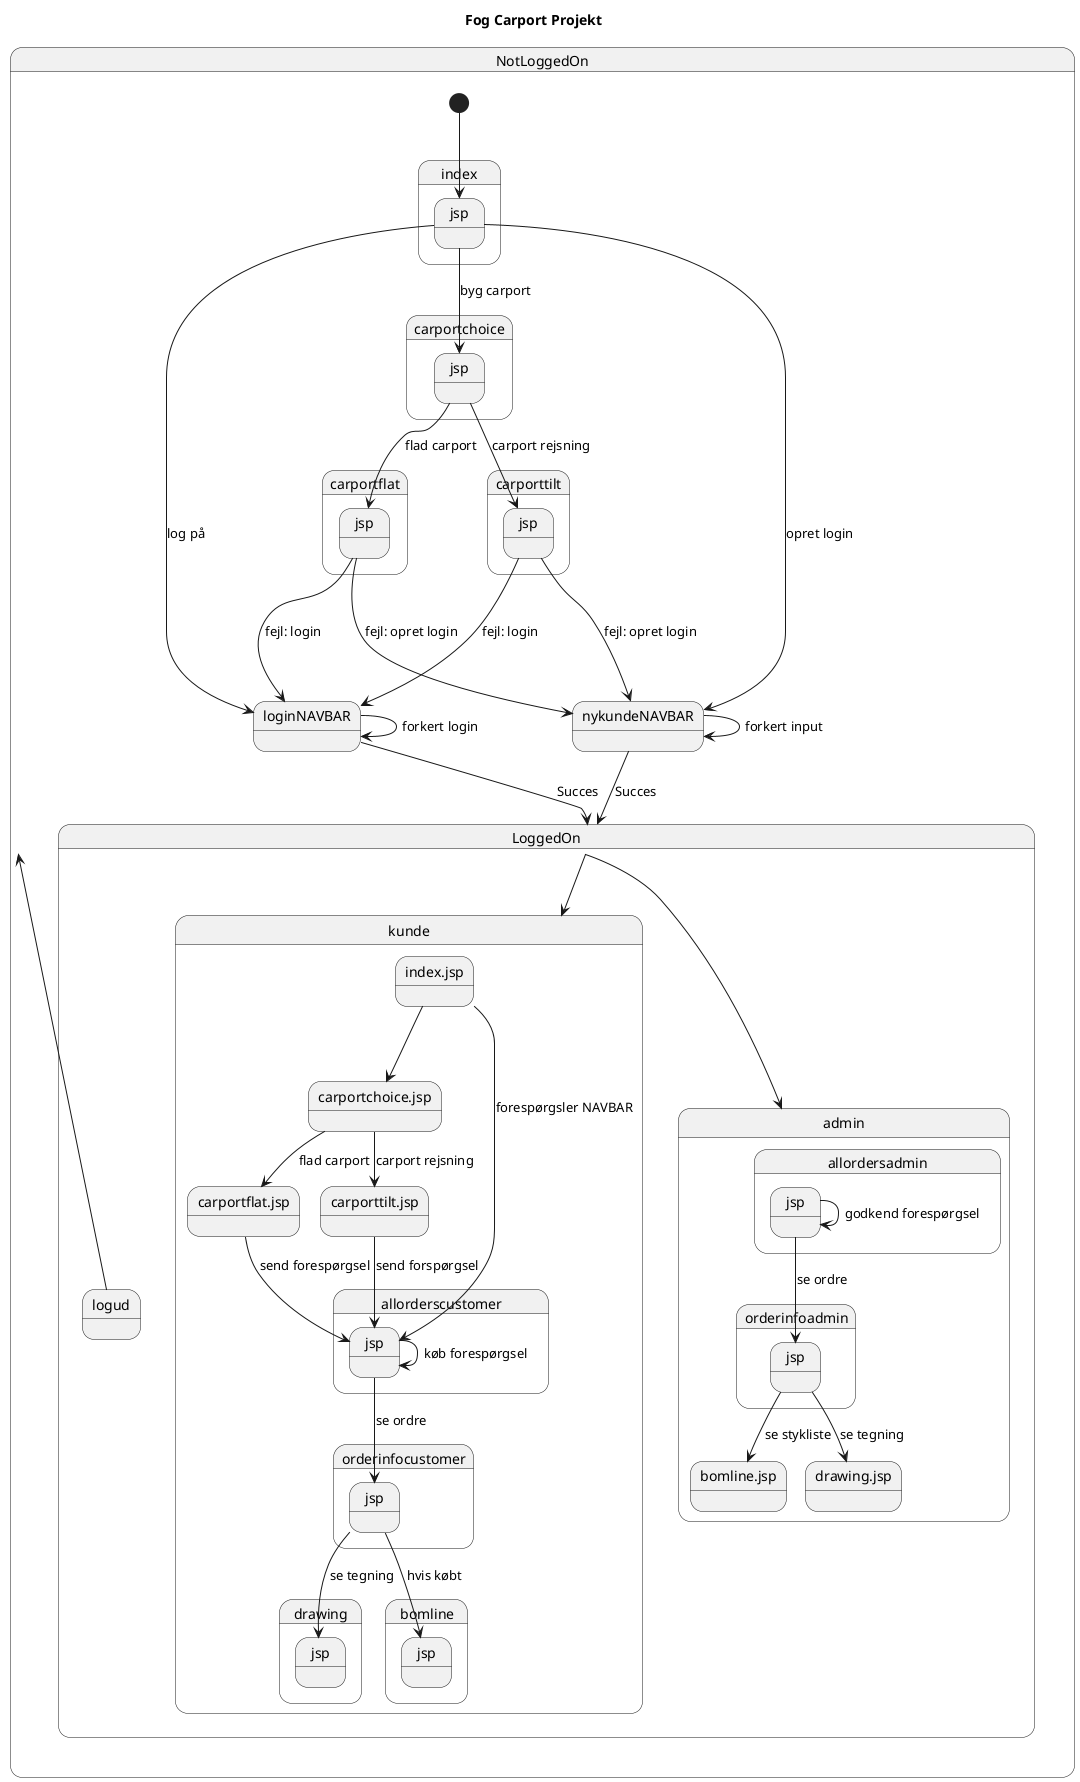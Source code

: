 @startuml

Title Fog Carport Projekt


state NotLoggedOn{


[*] --> index.jsp
index.jsp --> carportchoice.jsp: byg carport
carportchoice.jsp --> carportflat.jsp: flad carport
carportchoice.jsp --> carporttilt.jsp: carport rejsning
carportflat.jsp ---> loginNAVBAR: fejl: login
carporttilt.jsp ---> loginNAVBAR: fejl: login
carportflat.jsp ---> nykundeNAVBAR: fejl: opret login
carporttilt.jsp ---> nykundeNAVBAR: fejl: opret login
index.jsp --> loginNAVBAR: log på
loginNAVBAR --> loginNAVBAR: forkert login
index.jsp -down-> nykundeNAVBAR: opret login
nykundeNAVBAR --> nykundeNAVBAR: forkert input
loginNAVBAR -right-> LoggedOn: Succes
nykundeNAVBAR --> LoggedOn: Succes

}

state LoggedOn{
LoggedOn --> kunde
LoggedOn --> admin

logud -up-> NotLoggedOn


state kunde{
state "index.jsp" as indexloggedon
state "carportchoice.jsp" as choice
state "carportflat.jsp" as flat
state "carporttilt.jsp" as tilt


indexloggedon ---> choice
choice --> flat: flad carport
choice --> tilt: carport rejsning
flat --> allorderscustomer.jsp: send forespørgsel
tilt --> allorderscustomer.jsp: send forspørgsel
indexloggedon --> allorderscustomer.jsp:forespørgsler NAVBAR
allorderscustomer.jsp -->  allorderscustomer.jsp: køb forespørgsel
allorderscustomer.jsp --> orderinfocustomer.jsp: se ordre
orderinfocustomer.jsp --> drawing.jsp: se tegning
orderinfocustomer.jsp --> bomline.jsp: hvis købt


}





state admin{
state "bomline.jsp" as bomlineadmin
state "drawing.jsp" as drawingadmin


allordersadmin.jsp -->  allordersadmin.jsp: godkend forespørgsel
allordersadmin.jsp --> orderinfoadmin.jsp: se ordre
orderinfoadmin.jsp --> drawingadmin: se tegning
orderinfoadmin.jsp --> bomlineadmin: se stykliste

}


}



@enduml